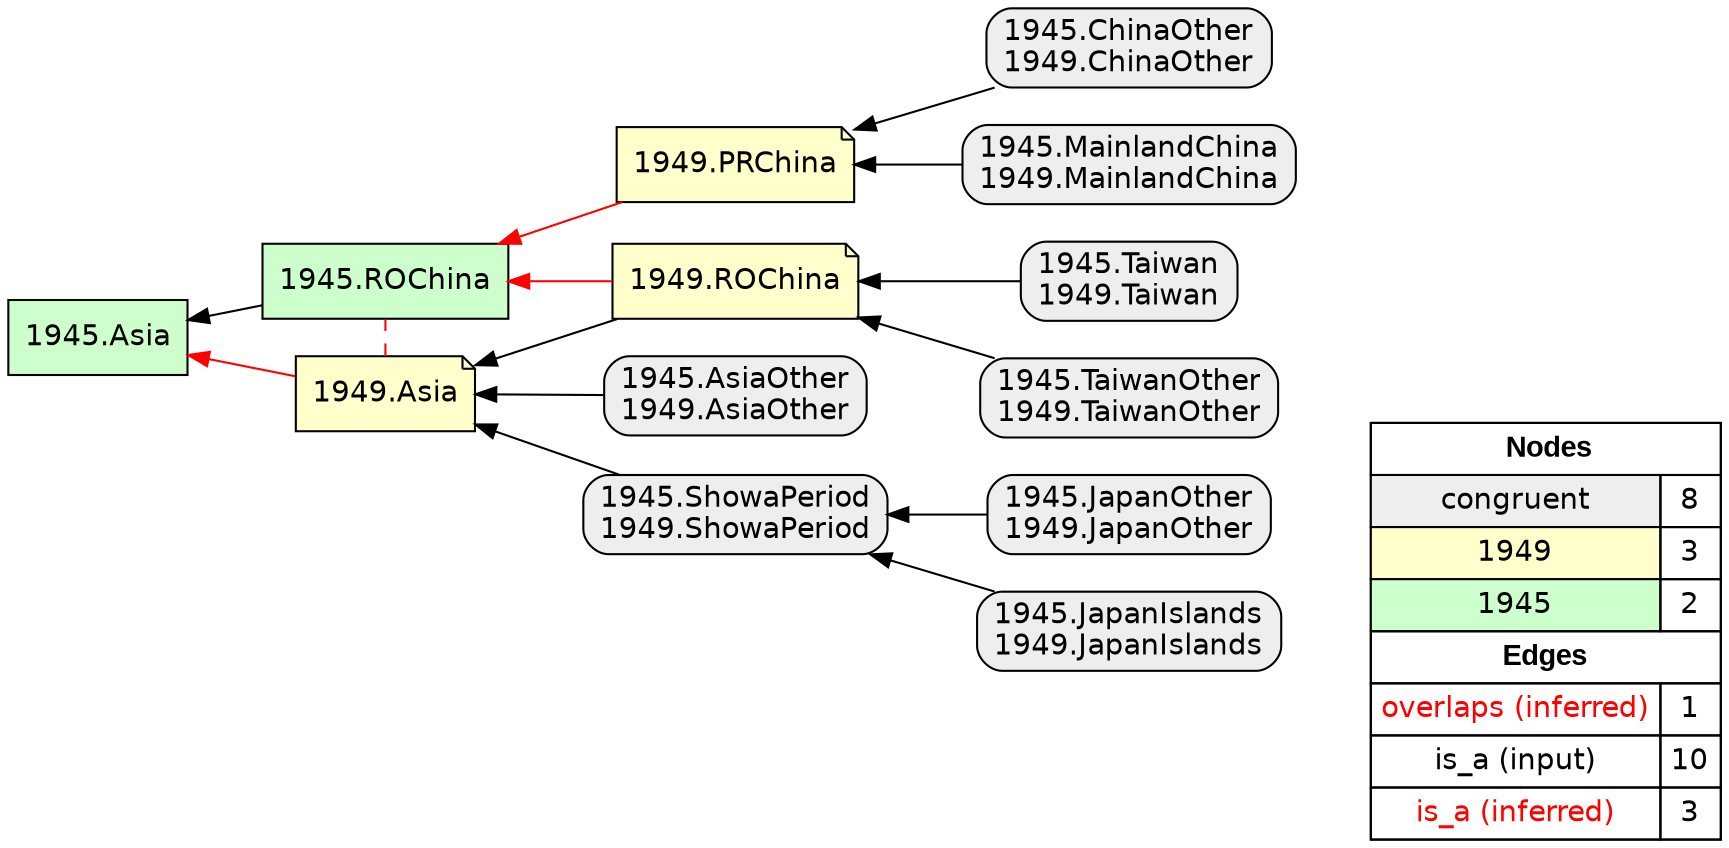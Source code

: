 digraph{
rankdir=RL
node[shape=box style="filled,rounded" fillcolor="#EEEEEE" fontname="helvetica"] 
"1945.ChinaOther\n1949.ChinaOther"
"1945.JapanOther\n1949.JapanOther"
"1945.ShowaPeriod\n1949.ShowaPeriod"
"1945.Taiwan\n1949.Taiwan"
"1945.MainlandChina\n1949.MainlandChina"
"1945.AsiaOther\n1949.AsiaOther"
"1945.TaiwanOther\n1949.TaiwanOther"
"1945.JapanIslands\n1949.JapanIslands"
node[shape=note style=filled fillcolor="#FFFFCC" fontname="helvetica"] 
"1949.Asia"
"1949.PRChina"
"1949.ROChina"
node[shape=box style=filled fillcolor="#CCFFCC" fontname="helvetica"] 
"1945.Asia"
"1945.ROChina"
edge[arrowhead=none style=dashed color="#FF0000" constraint=false penwidth=1]
"1949.Asia" -> "1945.ROChina"
edge[arrowhead=normal style=dotted color="#000000" constraint=true penwidth=1]
edge[arrowhead=normal style=solid color="#000000" constraint=true penwidth=1]
"1945.TaiwanOther\n1949.TaiwanOther" -> "1949.ROChina"
"1945.ROChina" -> "1945.Asia"
"1945.MainlandChina\n1949.MainlandChina" -> "1949.PRChina"
"1945.ShowaPeriod\n1949.ShowaPeriod" -> "1949.Asia"
"1945.AsiaOther\n1949.AsiaOther" -> "1949.Asia"
"1949.ROChina" -> "1949.Asia"
"1945.ChinaOther\n1949.ChinaOther" -> "1949.PRChina"
"1945.Taiwan\n1949.Taiwan" -> "1949.ROChina"
"1945.JapanOther\n1949.JapanOther" -> "1945.ShowaPeriod\n1949.ShowaPeriod"
"1945.JapanIslands\n1949.JapanIslands" -> "1945.ShowaPeriod\n1949.ShowaPeriod"
edge[arrowhead=normal style=solid color="#FF0000" constraint=true penwidth=1]
"1949.ROChina" -> "1945.ROChina"
"1949.Asia" -> "1945.Asia"
"1949.PRChina" -> "1945.ROChina"
node[shape=box] 
{rank=source Legend [fillcolor= white margin=0 label=< 
 <TABLE BORDER="0" CELLBORDER="1" CELLSPACING="0" CELLPADDING="4"> 
<TR> <TD COLSPAN="2"><font face="Arial Black"> Nodes</font></TD> </TR> 
<TR> 
 <TD bgcolor="#EEEEEE" fontname="helvetica">congruent</TD> 
 <TD>8</TD> 
 </TR> 
<TR> 
 <TD bgcolor="#FFFFCC" fontname="helvetica">1949</TD> 
 <TD>3</TD> 
 </TR> 
<TR> 
 <TD bgcolor="#CCFFCC" fontname="helvetica">1945</TD> 
 <TD>2</TD> 
 </TR> 
<TR> <TD COLSPAN="2"><font face = "Arial Black"> Edges </font></TD> </TR> 
<TR> 
 <TD><font color ="#FF0000">overlaps (inferred)</font></TD><TD>1</TD>
</TR>
<TR> 
 <TD><font color ="#000000">is_a (input)</font></TD><TD>10</TD>
</TR>
<TR> 
 <TD><font color ="#FF0000">is_a (inferred)</font></TD><TD>3</TD>
</TR>
</TABLE> 
 >] } 
}
